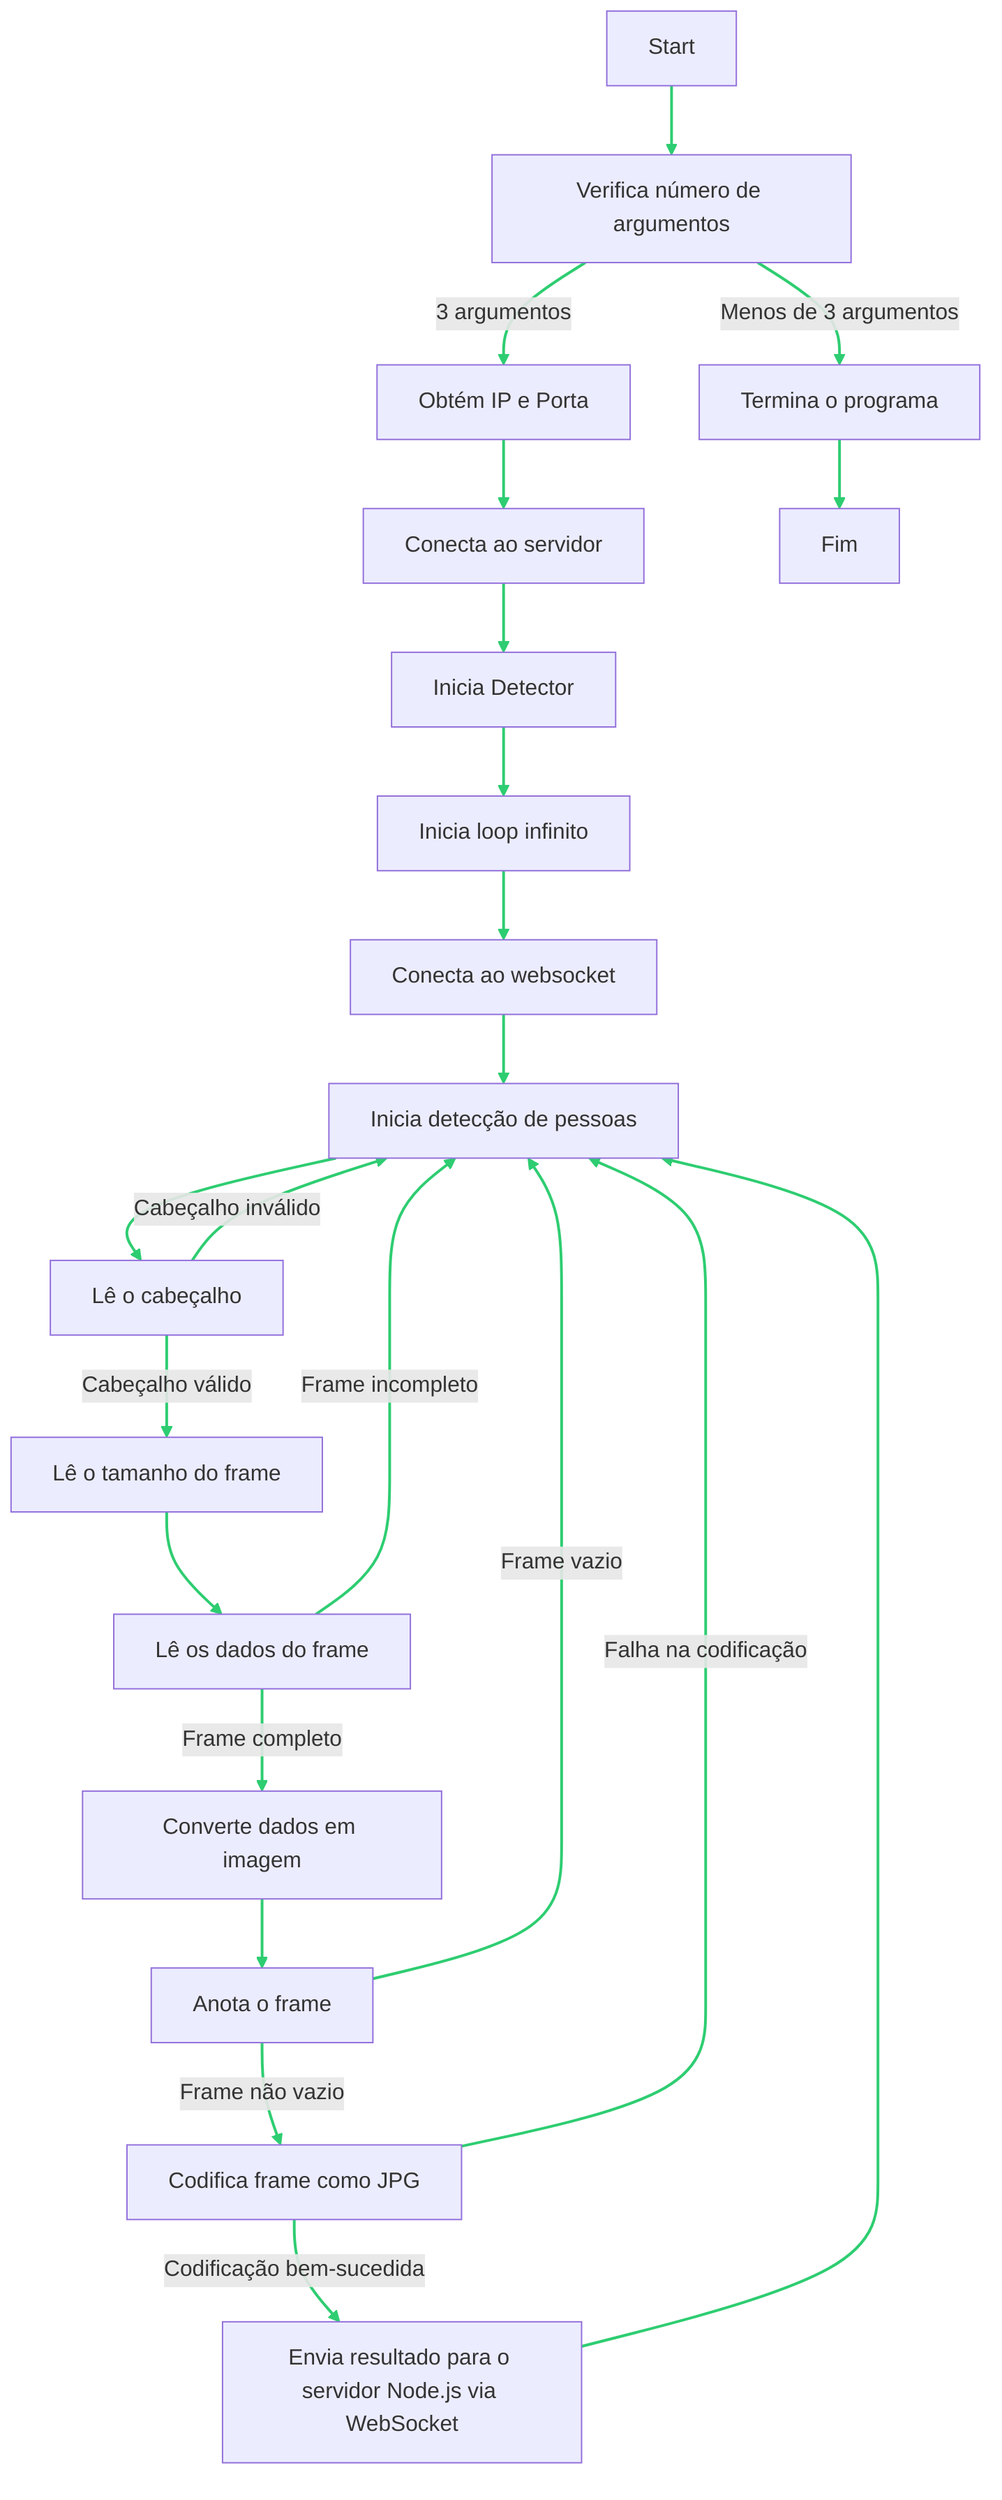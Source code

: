 graph TB
  A["Start"] --> B["Verifica número de argumentos"]
  B -->|"3 argumentos"| C["Obtém IP e Porta"]
  B -->|"Menos de 3 argumentos"| Z["Termina o programa"]
  C --> D["Conecta ao servidor"]
  D --> E["Inicia Detector"]
  E --> F["Inicia loop infinito"]
  F --> G["Conecta ao websocket"]
  G --> H["Inicia detecção de pessoas"]
  H --> I["Lê o cabeçalho"]
  I -->|"Cabeçalho válido"| J["Lê o tamanho do frame"]
  I -->|"Cabeçalho inválido"| H
  J --> K["Lê os dados do frame"]
  K -->|"Frame completo"| L["Converte dados em imagem"]
  K -->|"Frame incompleto"| H
  L --> M["Anota o frame"]
  M -->|"Frame não vazio"| N["Codifica frame como JPG"]
  M -->|"Frame vazio"| H
  N -->|"Codificação bem-sucedida"| O["Envia resultado para o servidor Node.js via WebSocket"]
  N -->|"Falha na codificação"| H
  O --> H
  Z --> X["Fim"]
  linkStyle 0 stroke:#2ecd71,stroke-width:2px;
  linkStyle 1 stroke:#2ecd71,stroke-width:2px;
  linkStyle 2 stroke:#2ecd71,stroke-width:2px;
  linkStyle 3 stroke:#2ecd71,stroke-width:2px;
  linkStyle 4 stroke:#2ecd71,stroke-width:2px;
  linkStyle 5 stroke:#2ecd71,stroke-width:2px;
  linkStyle 6 stroke:#2ecd71,stroke-width:2px;
  linkStyle 7 stroke:#2ecd71,stroke-width:2px;
  linkStyle 8 stroke:#2ecd71,stroke-width:2px;
  linkStyle 9 stroke:#2ecd71,stroke-width:2px;
  linkStyle 10 stroke:#2ecd71,stroke-width:2px;
  linkStyle 11 stroke:#2ecd71,stroke-width:2px;
  linkStyle 12 stroke:#2ecd71,stroke-width:2px;
  linkStyle 13 stroke:#2ecd71,stroke-width:2px;
  linkStyle 14 stroke:#2ecd71,stroke-width:2px;
  linkStyle 15 stroke:#2ecd71,stroke-width:2px;
  linkStyle 16 stroke:#2ecd71,stroke-width:2px;
  linkStyle 17 stroke:#2ecd71,stroke-width:2px;
  linkStyle 18 stroke:#2ecd71,stroke-width:2px;
  linkStyle 19 stroke:#2ecd71,stroke-width:2px;
  linkStyle 20 stroke:#2ecd71,stroke-width:2px;
